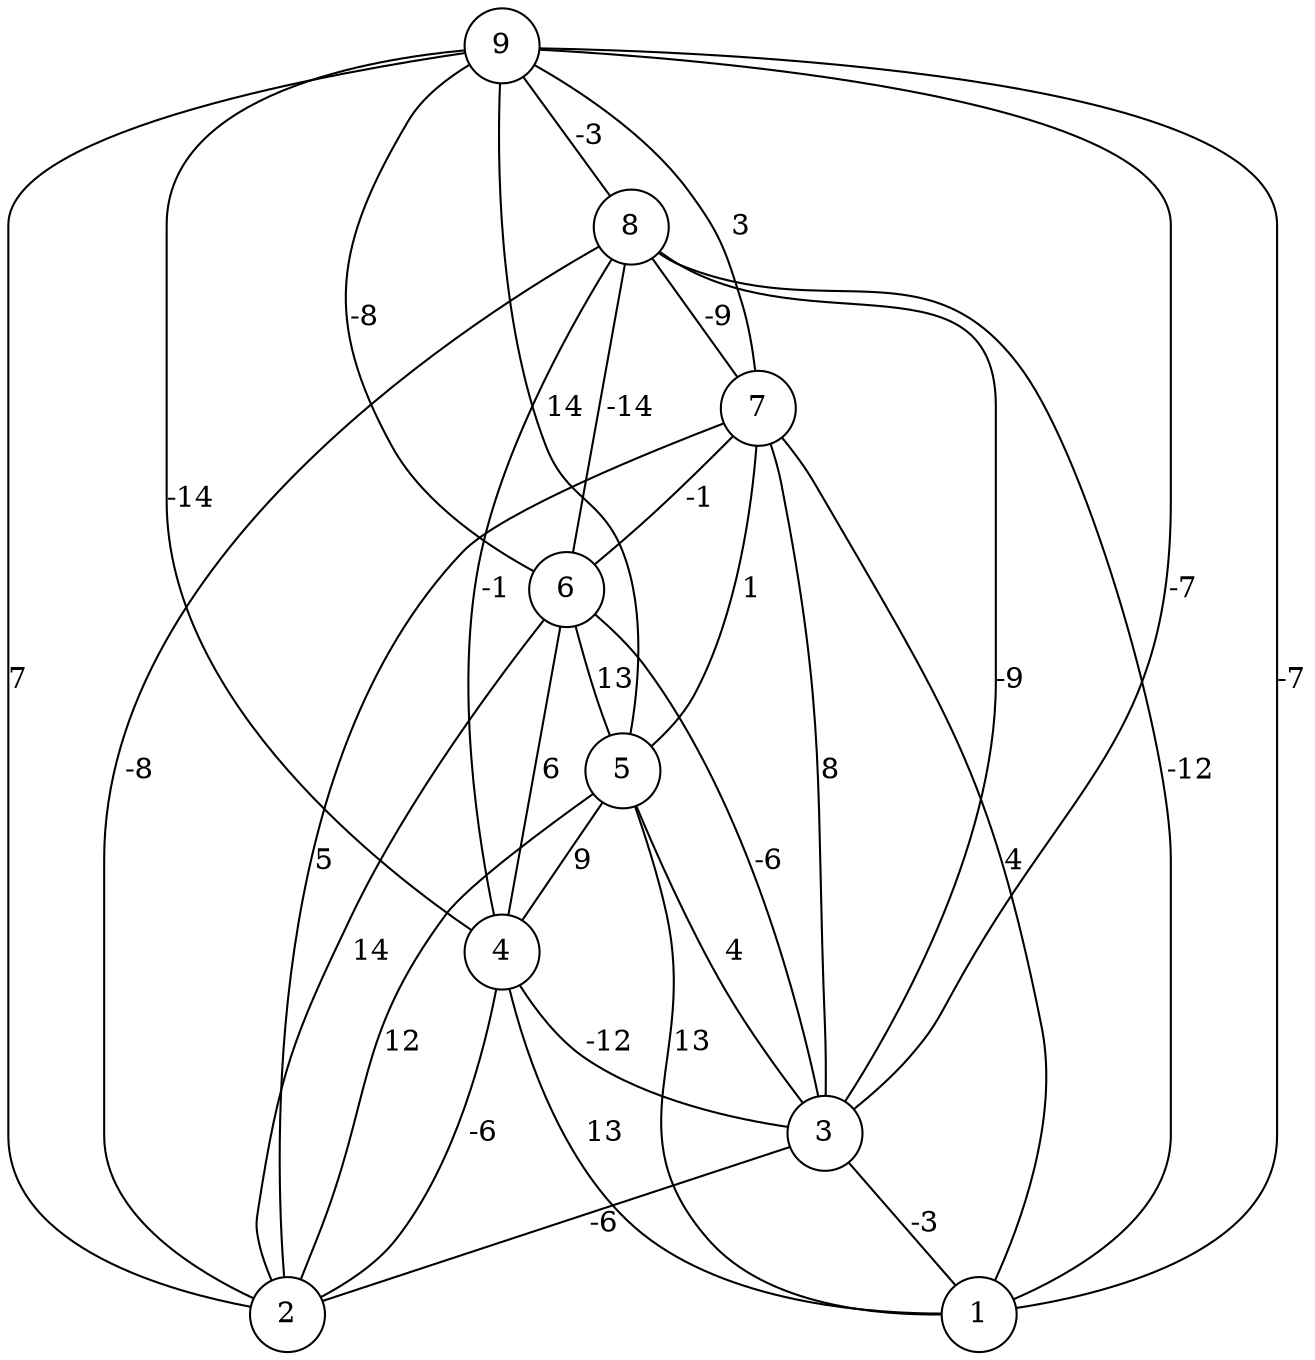graph { 
	 fontname="Helvetica,Arial,sans-serif" 
	 node [shape = circle]; 
	 9 -- 1 [label = "-7"];
	 9 -- 2 [label = "7"];
	 9 -- 3 [label = "-7"];
	 9 -- 4 [label = "-14"];
	 9 -- 5 [label = "14"];
	 9 -- 6 [label = "-8"];
	 9 -- 7 [label = "3"];
	 9 -- 8 [label = "-3"];
	 8 -- 1 [label = "-12"];
	 8 -- 2 [label = "-8"];
	 8 -- 3 [label = "-9"];
	 8 -- 4 [label = "-1"];
	 8 -- 6 [label = "-14"];
	 8 -- 7 [label = "-9"];
	 7 -- 1 [label = "4"];
	 7 -- 2 [label = "5"];
	 7 -- 3 [label = "8"];
	 7 -- 5 [label = "1"];
	 7 -- 6 [label = "-1"];
	 6 -- 2 [label = "14"];
	 6 -- 3 [label = "-6"];
	 6 -- 4 [label = "6"];
	 6 -- 5 [label = "13"];
	 5 -- 1 [label = "13"];
	 5 -- 2 [label = "12"];
	 5 -- 3 [label = "4"];
	 5 -- 4 [label = "9"];
	 4 -- 1 [label = "13"];
	 4 -- 2 [label = "-6"];
	 4 -- 3 [label = "-12"];
	 3 -- 1 [label = "-3"];
	 3 -- 2 [label = "-6"];
	 1;
	 2;
	 3;
	 4;
	 5;
	 6;
	 7;
	 8;
	 9;
}
